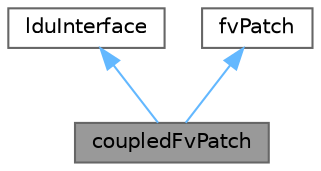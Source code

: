 digraph "coupledFvPatch"
{
 // LATEX_PDF_SIZE
  bgcolor="transparent";
  edge [fontname=Helvetica,fontsize=10,labelfontname=Helvetica,labelfontsize=10];
  node [fontname=Helvetica,fontsize=10,shape=box,height=0.2,width=0.4];
  Node1 [id="Node000001",label="coupledFvPatch",height=0.2,width=0.4,color="gray40", fillcolor="grey60", style="filled", fontcolor="black",tooltip="An abstract base class for patches that couple regions of the computational domain e...."];
  Node2 -> Node1 [id="edge1_Node000001_Node000002",dir="back",color="steelblue1",style="solid",tooltip=" "];
  Node2 [id="Node000002",label="lduInterface",height=0.2,width=0.4,color="gray40", fillcolor="white", style="filled",URL="$classFoam_1_1lduInterface.html",tooltip="An abstract base class for implicitly-coupled interfaces e.g. processor and cyclic patches."];
  Node3 -> Node1 [id="edge2_Node000001_Node000003",dir="back",color="steelblue1",style="solid",tooltip=" "];
  Node3 [id="Node000003",label="fvPatch",height=0.2,width=0.4,color="gray40", fillcolor="white", style="filled",URL="$classFoam_1_1fvPatch.html",tooltip="A finiteVolume patch using a polyPatch and a fvBoundaryMesh."];
}
